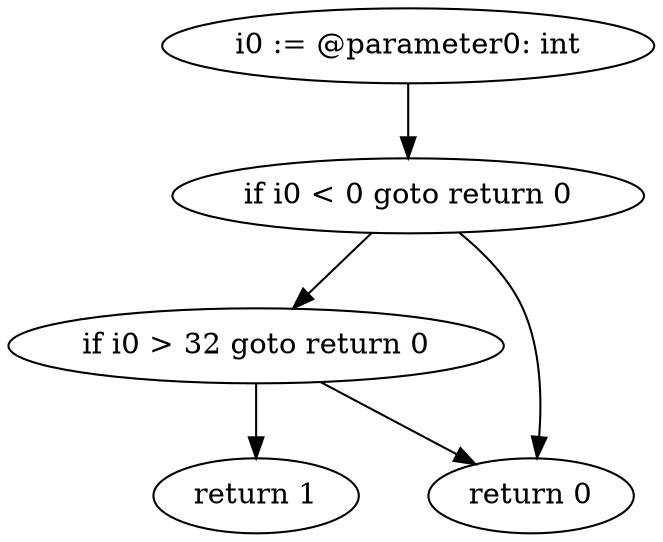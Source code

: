 digraph "unitGraph" {
    "i0 := @parameter0: int"
    "if i0 < 0 goto return 0"
    "if i0 > 32 goto return 0"
    "return 1"
    "return 0"
    "i0 := @parameter0: int"->"if i0 < 0 goto return 0";
    "if i0 < 0 goto return 0"->"if i0 > 32 goto return 0";
    "if i0 < 0 goto return 0"->"return 0";
    "if i0 > 32 goto return 0"->"return 1";
    "if i0 > 32 goto return 0"->"return 0";
}
